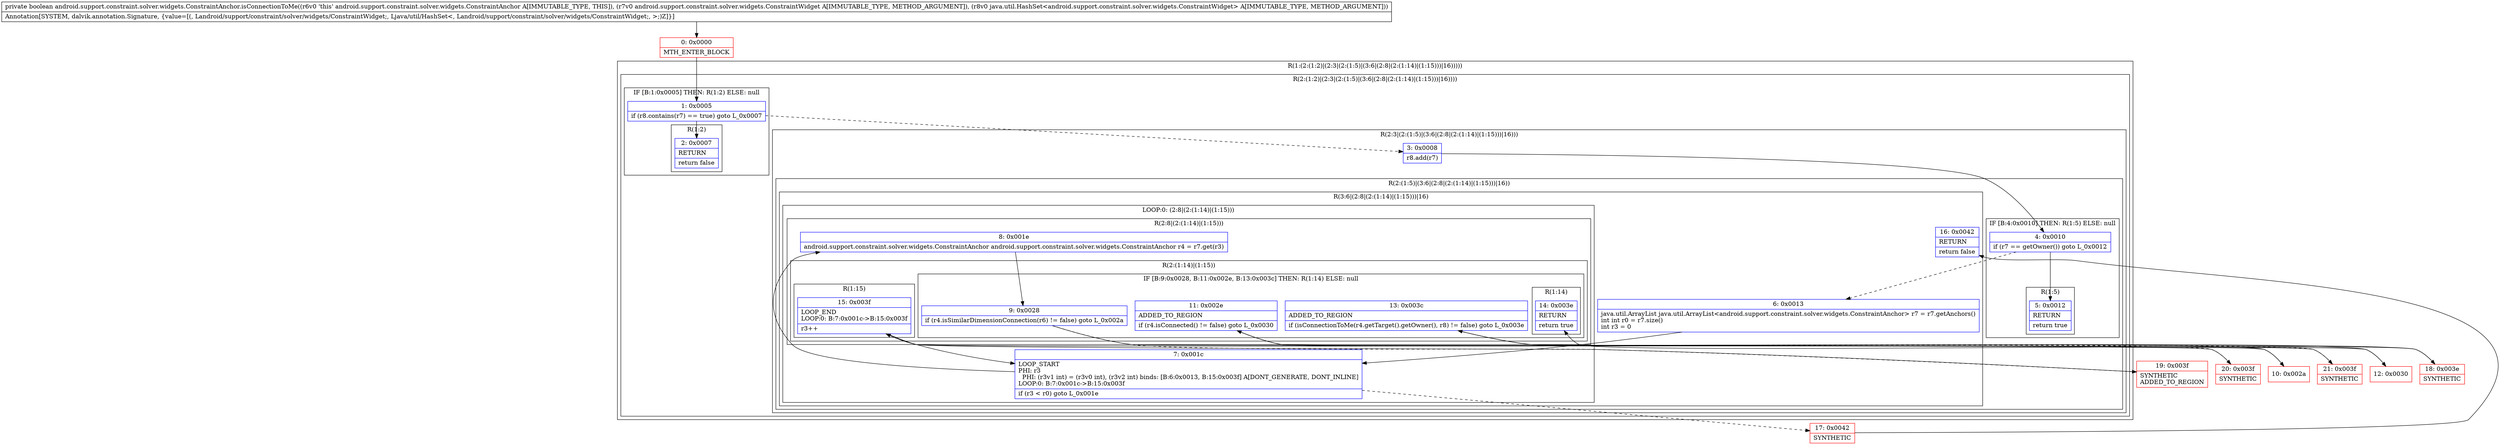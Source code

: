 digraph "CFG forandroid.support.constraint.solver.widgets.ConstraintAnchor.isConnectionToMe(Landroid\/support\/constraint\/solver\/widgets\/ConstraintWidget;Ljava\/util\/HashSet;)Z" {
subgraph cluster_Region_194692650 {
label = "R(1:(2:(1:2)|(2:3|(2:(1:5)|(3:6|(2:8|(2:(1:14)|(1:15)))|16)))))";
node [shape=record,color=blue];
subgraph cluster_Region_447657647 {
label = "R(2:(1:2)|(2:3|(2:(1:5)|(3:6|(2:8|(2:(1:14)|(1:15)))|16))))";
node [shape=record,color=blue];
subgraph cluster_IfRegion_1099201695 {
label = "IF [B:1:0x0005] THEN: R(1:2) ELSE: null";
node [shape=record,color=blue];
Node_1 [shape=record,label="{1\:\ 0x0005|if (r8.contains(r7) == true) goto L_0x0007\l}"];
subgraph cluster_Region_114796103 {
label = "R(1:2)";
node [shape=record,color=blue];
Node_2 [shape=record,label="{2\:\ 0x0007|RETURN\l|return false\l}"];
}
}
subgraph cluster_Region_1537317665 {
label = "R(2:3|(2:(1:5)|(3:6|(2:8|(2:(1:14)|(1:15)))|16)))";
node [shape=record,color=blue];
Node_3 [shape=record,label="{3\:\ 0x0008|r8.add(r7)\l}"];
subgraph cluster_Region_886396212 {
label = "R(2:(1:5)|(3:6|(2:8|(2:(1:14)|(1:15)))|16))";
node [shape=record,color=blue];
subgraph cluster_IfRegion_1448585141 {
label = "IF [B:4:0x0010] THEN: R(1:5) ELSE: null";
node [shape=record,color=blue];
Node_4 [shape=record,label="{4\:\ 0x0010|if (r7 == getOwner()) goto L_0x0012\l}"];
subgraph cluster_Region_1829361318 {
label = "R(1:5)";
node [shape=record,color=blue];
Node_5 [shape=record,label="{5\:\ 0x0012|RETURN\l|return true\l}"];
}
}
subgraph cluster_Region_521600686 {
label = "R(3:6|(2:8|(2:(1:14)|(1:15)))|16)";
node [shape=record,color=blue];
Node_6 [shape=record,label="{6\:\ 0x0013|java.util.ArrayList java.util.ArrayList\<android.support.constraint.solver.widgets.ConstraintAnchor\> r7 = r7.getAnchors()\lint int r0 = r7.size()\lint r3 = 0\l}"];
subgraph cluster_LoopRegion_992537526 {
label = "LOOP:0: (2:8|(2:(1:14)|(1:15)))";
node [shape=record,color=blue];
Node_7 [shape=record,label="{7\:\ 0x001c|LOOP_START\lPHI: r3 \l  PHI: (r3v1 int) = (r3v0 int), (r3v2 int) binds: [B:6:0x0013, B:15:0x003f] A[DONT_GENERATE, DONT_INLINE]\lLOOP:0: B:7:0x001c\-\>B:15:0x003f\l|if (r3 \< r0) goto L_0x001e\l}"];
subgraph cluster_Region_777664261 {
label = "R(2:8|(2:(1:14)|(1:15)))";
node [shape=record,color=blue];
Node_8 [shape=record,label="{8\:\ 0x001e|android.support.constraint.solver.widgets.ConstraintAnchor android.support.constraint.solver.widgets.ConstraintAnchor r4 = r7.get(r3)\l}"];
subgraph cluster_Region_983965877 {
label = "R(2:(1:14)|(1:15))";
node [shape=record,color=blue];
subgraph cluster_IfRegion_527249284 {
label = "IF [B:9:0x0028, B:11:0x002e, B:13:0x003c] THEN: R(1:14) ELSE: null";
node [shape=record,color=blue];
Node_9 [shape=record,label="{9\:\ 0x0028|if (r4.isSimilarDimensionConnection(r6) != false) goto L_0x002a\l}"];
Node_11 [shape=record,label="{11\:\ 0x002e|ADDED_TO_REGION\l|if (r4.isConnected() != false) goto L_0x0030\l}"];
Node_13 [shape=record,label="{13\:\ 0x003c|ADDED_TO_REGION\l|if (isConnectionToMe(r4.getTarget().getOwner(), r8) != false) goto L_0x003e\l}"];
subgraph cluster_Region_616869408 {
label = "R(1:14)";
node [shape=record,color=blue];
Node_14 [shape=record,label="{14\:\ 0x003e|RETURN\l|return true\l}"];
}
}
subgraph cluster_Region_933643344 {
label = "R(1:15)";
node [shape=record,color=blue];
Node_15 [shape=record,label="{15\:\ 0x003f|LOOP_END\lLOOP:0: B:7:0x001c\-\>B:15:0x003f\l|r3++\l}"];
}
}
}
}
Node_16 [shape=record,label="{16\:\ 0x0042|RETURN\l|return false\l}"];
}
}
}
}
}
Node_0 [shape=record,color=red,label="{0\:\ 0x0000|MTH_ENTER_BLOCK\l}"];
Node_10 [shape=record,color=red,label="{10\:\ 0x002a}"];
Node_12 [shape=record,color=red,label="{12\:\ 0x0030}"];
Node_17 [shape=record,color=red,label="{17\:\ 0x0042|SYNTHETIC\l}"];
Node_18 [shape=record,color=red,label="{18\:\ 0x003e|SYNTHETIC\l}"];
Node_19 [shape=record,color=red,label="{19\:\ 0x003f|SYNTHETIC\lADDED_TO_REGION\l}"];
Node_20 [shape=record,color=red,label="{20\:\ 0x003f|SYNTHETIC\l}"];
Node_21 [shape=record,color=red,label="{21\:\ 0x003f|SYNTHETIC\l}"];
MethodNode[shape=record,label="{private boolean android.support.constraint.solver.widgets.ConstraintAnchor.isConnectionToMe((r6v0 'this' android.support.constraint.solver.widgets.ConstraintAnchor A[IMMUTABLE_TYPE, THIS]), (r7v0 android.support.constraint.solver.widgets.ConstraintWidget A[IMMUTABLE_TYPE, METHOD_ARGUMENT]), (r8v0 java.util.HashSet\<android.support.constraint.solver.widgets.ConstraintWidget\> A[IMMUTABLE_TYPE, METHOD_ARGUMENT]))  | Annotation[SYSTEM, dalvik.annotation.Signature, \{value=[(, Landroid\/support\/constraint\/solver\/widgets\/ConstraintWidget;, Ljava\/util\/HashSet\<, Landroid\/support\/constraint\/solver\/widgets\/ConstraintWidget;, \>;)Z]\}]\l}"];
MethodNode -> Node_0;
Node_1 -> Node_2;
Node_1 -> Node_3[style=dashed];
Node_3 -> Node_4;
Node_4 -> Node_5;
Node_4 -> Node_6[style=dashed];
Node_6 -> Node_7;
Node_7 -> Node_8;
Node_7 -> Node_17[style=dashed];
Node_8 -> Node_9;
Node_9 -> Node_10;
Node_9 -> Node_19[style=dashed];
Node_11 -> Node_12;
Node_11 -> Node_20[style=dashed];
Node_13 -> Node_18;
Node_13 -> Node_21[style=dashed];
Node_15 -> Node_7;
Node_0 -> Node_1;
Node_10 -> Node_11;
Node_12 -> Node_13;
Node_17 -> Node_16;
Node_18 -> Node_14;
Node_19 -> Node_15;
Node_20 -> Node_15;
Node_21 -> Node_15;
}

